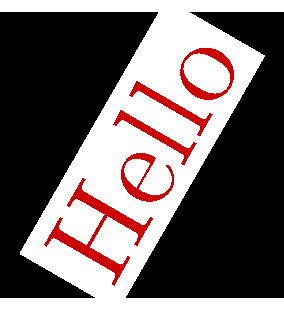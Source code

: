 frame f;
filldraw(scale(5cm)*unitsquare, black);
label(f,"Hello", 0.8*red, Fill(white));
add(rotate(60) * scale(5) * f, (2.5cm,2.5cm));